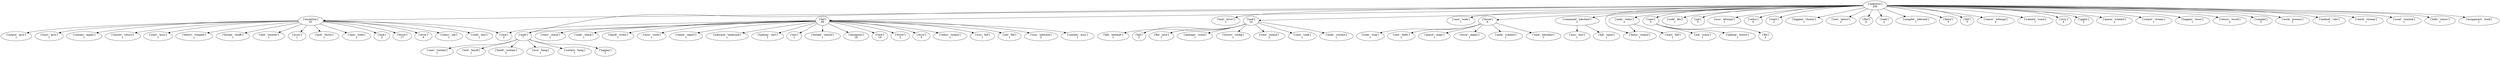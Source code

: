 strict digraph  {
	"['unknown']
200" -> "['fail']
69";
	"['unknown']
200" -> "['exception']
42";
	"['unknown']
200" -> "['task', 'error']
1";
	"['unknown']
200" -> "['task']
10";
	"['unknown']
200" -> "['case', 'node']
1";
	"['unknown']
200" -> "['throw']
6";
	"['unknown']
200" -> "['command', 'jobclient']
2";
	"['unknown']
200" -> "['node', 'reduc']
2";
	"['unknown']
200" -> "['case']
5";
	"['unknown']
200" -> "['node']
7";
	"['unknown']
200" -> "['code', 'file']
1";
	"['unknown']
200" -> "['job']
5";
	"['unknown']
200" -> "['issu', 'attempt']
1";
	"['unknown']
200" -> "['failur', 'output']
1";
	"['unknown']
200" -> "['reduc']
6";
	"['unknown']
200" -> "['start']
2";
	"['unknown']
200" -> "['happen', 'cluster']
1";
	"['unknown']
200" -> "['test', 'detect']
2";
	"['unknown']
200" -> "['file']
4";
	"['unknown']
200" -> "['code']
2";
	"['unknown']
200" -> "['complet', 'jobtrack']
1";
	"['unknown']
200" -> "['failur']
3";
	"['unknown']
200" -> "['kill']
3";
	"['unknown']
200" -> "['remov', 'attempt']
2";
	"['unknown']
200" -> "['schedul', 'crash']
1";
	"['unknown']
200" -> "['issu']
4";
	"['unknown']
200" -> "['applic']
2";
	"['unknown']
200" -> "['queue', 'schedul']
2";
	"['unknown']
200" -> "['output', 'stream']
1";
	"['unknown']
200" -> "['happen', 'recov']
1";
	"['unknown']
200" -> "['return', 'result']
2";
	"['unknown']
200" -> "['complet']
2";
	"['unknown']
200" -> "['work', 'process']
1";
	"['unknown']
200" -> "['method', 'valu']
1";
	"['unknown']
200" -> "['check', 'stream']
1";
	"['unknown']
200" -> "['creat', 'symlink']
1";
	"['unknown']
200" -> "['hdfs', 'remov']
1";
	"['unknown']
200" -> "['mrappmast', 'hook']
1";
	"['fail']
69" -> "['node']
7";
	"['fail']
69" -> "['exception']
18";
	"['fail']
69" -> "['task']
19";
	"['fail']
69" -> "['throw']
3";
	"['fail']
69" -> "['error']
5";
	"['fail']
69" -> "['reduc', 'output']
1";
	"['fail']
69" -> "['issu', 'kill']
1";
	"['fail']
69" -> "['job', 'file']
1";
	"['fail']
69" -> "['case']
2";
	"['fail']
69" -> "['issu', 'jobtrack']
2";
	"['fail']
69" -> "['contain', 'miss']
1";
	"['fail']
69" -> "['start', 'check']
1";
	"['fail']
69" -> "['code', 'check']
1";
	"['fail']
69" -> "['handl', 'event']
1";
	"['fail']
69" -> "['miss', 'work']
1";
	"['fail']
69" -> "['check', 'report']
1";
	"['fail']
69" -> "['jobtrack', 'tasktrack']
1";
	"['fail']
69" -> "['hadoop', 'sort']
1";
	"['fail']
69" -> "['test']
1";
	"['fail']
69" -> "['thread', 'search']
1";
	"['exception']
42" -> "['case']
2";
	"['exception']
42" -> "['task', 'throw']
1";
	"['exception']
42" -> "['case', 'node']
2";
	"['exception']
42" -> "['task']
3";
	"['exception']
42" -> "['throw']
17";
	"['exception']
42" -> "['error']
6";
	"['exception']
42" -> "['reduc', 'job']
1";
	"['exception']
42" -> "['code', 'exit']
1";
	"['exception']
42" -> "['output', 'give']
1";
	"['exception']
42" -> "['start', 'give']
1";
	"['exception']
42" -> "['contain', 'applic']
1";
	"['exception']
42" -> "['cluster', 'return']
1";
	"['exception']
42" -> "['start', 'miss']
1";
	"['exception']
42" -> "['detect', 'complet']
1";
	"['exception']
42" -> "['thread', 'shuffl']
1";
	"['exception']
42" -> "['add', 'counter']
1";
	"['exception']
42" -> "['occur']
1";
	"['task']
10" -> "['case', 'output']
2";
	"['task']
10" -> "['case', 'code']
1";
	"['task']
10" -> "['node', 'contain']
1";
	"['task']
10" -> "['kill', 'attempt']
1";
	"['task']
10" -> "['kill']
2";
	"['task']
10" -> "['file', 'give']
1";
	"['task']
10" -> "['attempt', 'crash']
1";
	"['task']
10" -> "['histori', 'config']
1";
	"['throw']
6" -> "['error', 'applic']
1";
	"['throw']
6" -> "['node', 'schedul']
1";
	"['throw']
6" -> "['case', 'jobclient']
1";
	"['throw']
6" -> "['code', 'stop']
1";
	"['throw']
6" -> "['exit', 'delet']
1";
	"['throw']
6" -> "['queue', 'mapr']
1";
	"['command', 'jobclient']
2" -> "['kill', 'spew']
1";
	"['command', 'jobclient']
2" -> "['issu', 'exit']
1";
	"['node', 'reduc']
2" -> "['failur', 'output']
1";
	"['node', 'reduc']
2" -> "['start', 'kill']
1";
	"['case']
5" -> "['job', 'crash']
1";
	"['case']
5" -> "['hadoop', 'histori']
1";
	"['case']
5" -> "['file']
3";
	"['node']
7" -> "['case', 'contain']
1";
	"['node']
7" -> "['exit', 'handl']
1";
	"['node']
7" -> "['handl', 'contain']
2";
	"['node']
7" -> "['issu', 'hang']
1";
	"['node']
7" -> "['contain', 'hang']
1";
	"['node']
7" -> "['happen']
1";
}
